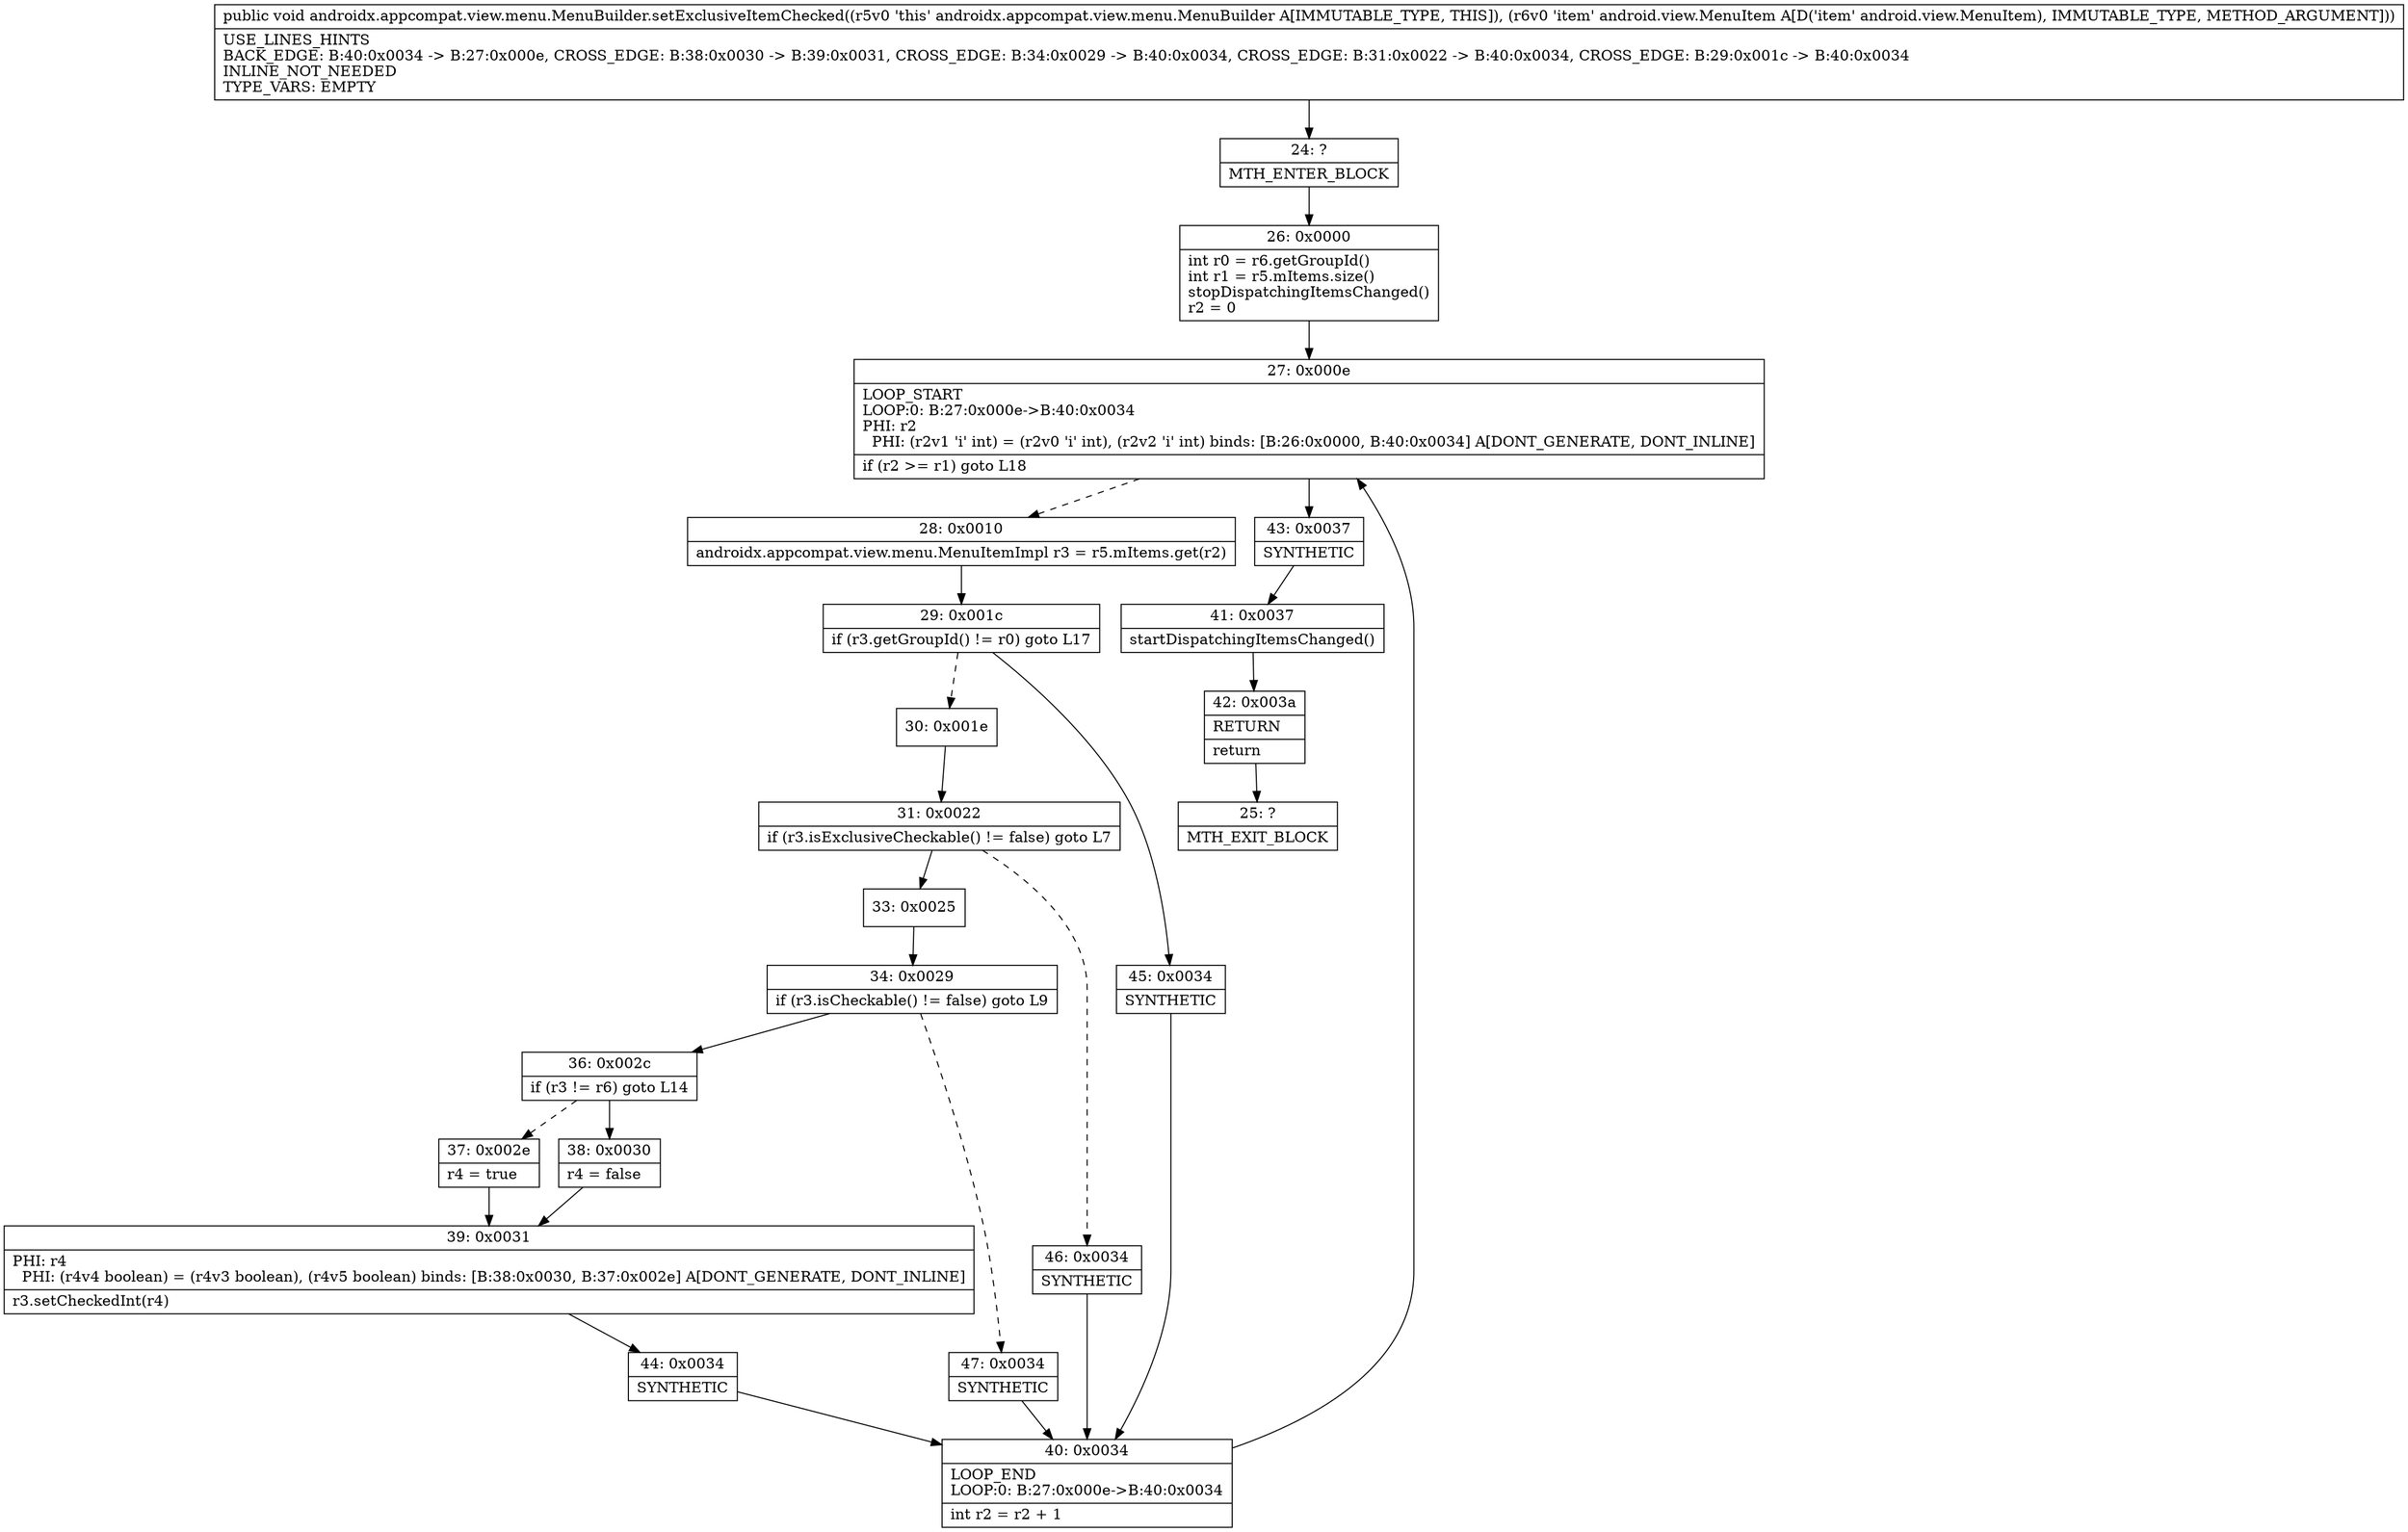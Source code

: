 digraph "CFG forandroidx.appcompat.view.menu.MenuBuilder.setExclusiveItemChecked(Landroid\/view\/MenuItem;)V" {
Node_24 [shape=record,label="{24\:\ ?|MTH_ENTER_BLOCK\l}"];
Node_26 [shape=record,label="{26\:\ 0x0000|int r0 = r6.getGroupId()\lint r1 = r5.mItems.size()\lstopDispatchingItemsChanged()\lr2 = 0\l}"];
Node_27 [shape=record,label="{27\:\ 0x000e|LOOP_START\lLOOP:0: B:27:0x000e\-\>B:40:0x0034\lPHI: r2 \l  PHI: (r2v1 'i' int) = (r2v0 'i' int), (r2v2 'i' int) binds: [B:26:0x0000, B:40:0x0034] A[DONT_GENERATE, DONT_INLINE]\l|if (r2 \>= r1) goto L18\l}"];
Node_28 [shape=record,label="{28\:\ 0x0010|androidx.appcompat.view.menu.MenuItemImpl r3 = r5.mItems.get(r2)\l}"];
Node_29 [shape=record,label="{29\:\ 0x001c|if (r3.getGroupId() != r0) goto L17\l}"];
Node_30 [shape=record,label="{30\:\ 0x001e}"];
Node_31 [shape=record,label="{31\:\ 0x0022|if (r3.isExclusiveCheckable() != false) goto L7\l}"];
Node_33 [shape=record,label="{33\:\ 0x0025}"];
Node_34 [shape=record,label="{34\:\ 0x0029|if (r3.isCheckable() != false) goto L9\l}"];
Node_36 [shape=record,label="{36\:\ 0x002c|if (r3 != r6) goto L14\l}"];
Node_37 [shape=record,label="{37\:\ 0x002e|r4 = true\l}"];
Node_39 [shape=record,label="{39\:\ 0x0031|PHI: r4 \l  PHI: (r4v4 boolean) = (r4v3 boolean), (r4v5 boolean) binds: [B:38:0x0030, B:37:0x002e] A[DONT_GENERATE, DONT_INLINE]\l|r3.setCheckedInt(r4)\l}"];
Node_44 [shape=record,label="{44\:\ 0x0034|SYNTHETIC\l}"];
Node_40 [shape=record,label="{40\:\ 0x0034|LOOP_END\lLOOP:0: B:27:0x000e\-\>B:40:0x0034\l|int r2 = r2 + 1\l}"];
Node_38 [shape=record,label="{38\:\ 0x0030|r4 = false\l}"];
Node_47 [shape=record,label="{47\:\ 0x0034|SYNTHETIC\l}"];
Node_46 [shape=record,label="{46\:\ 0x0034|SYNTHETIC\l}"];
Node_45 [shape=record,label="{45\:\ 0x0034|SYNTHETIC\l}"];
Node_43 [shape=record,label="{43\:\ 0x0037|SYNTHETIC\l}"];
Node_41 [shape=record,label="{41\:\ 0x0037|startDispatchingItemsChanged()\l}"];
Node_42 [shape=record,label="{42\:\ 0x003a|RETURN\l|return\l}"];
Node_25 [shape=record,label="{25\:\ ?|MTH_EXIT_BLOCK\l}"];
MethodNode[shape=record,label="{public void androidx.appcompat.view.menu.MenuBuilder.setExclusiveItemChecked((r5v0 'this' androidx.appcompat.view.menu.MenuBuilder A[IMMUTABLE_TYPE, THIS]), (r6v0 'item' android.view.MenuItem A[D('item' android.view.MenuItem), IMMUTABLE_TYPE, METHOD_ARGUMENT]))  | USE_LINES_HINTS\lBACK_EDGE: B:40:0x0034 \-\> B:27:0x000e, CROSS_EDGE: B:38:0x0030 \-\> B:39:0x0031, CROSS_EDGE: B:34:0x0029 \-\> B:40:0x0034, CROSS_EDGE: B:31:0x0022 \-\> B:40:0x0034, CROSS_EDGE: B:29:0x001c \-\> B:40:0x0034\lINLINE_NOT_NEEDED\lTYPE_VARS: EMPTY\l}"];
MethodNode -> Node_24;Node_24 -> Node_26;
Node_26 -> Node_27;
Node_27 -> Node_28[style=dashed];
Node_27 -> Node_43;
Node_28 -> Node_29;
Node_29 -> Node_30[style=dashed];
Node_29 -> Node_45;
Node_30 -> Node_31;
Node_31 -> Node_33;
Node_31 -> Node_46[style=dashed];
Node_33 -> Node_34;
Node_34 -> Node_36;
Node_34 -> Node_47[style=dashed];
Node_36 -> Node_37[style=dashed];
Node_36 -> Node_38;
Node_37 -> Node_39;
Node_39 -> Node_44;
Node_44 -> Node_40;
Node_40 -> Node_27;
Node_38 -> Node_39;
Node_47 -> Node_40;
Node_46 -> Node_40;
Node_45 -> Node_40;
Node_43 -> Node_41;
Node_41 -> Node_42;
Node_42 -> Node_25;
}

